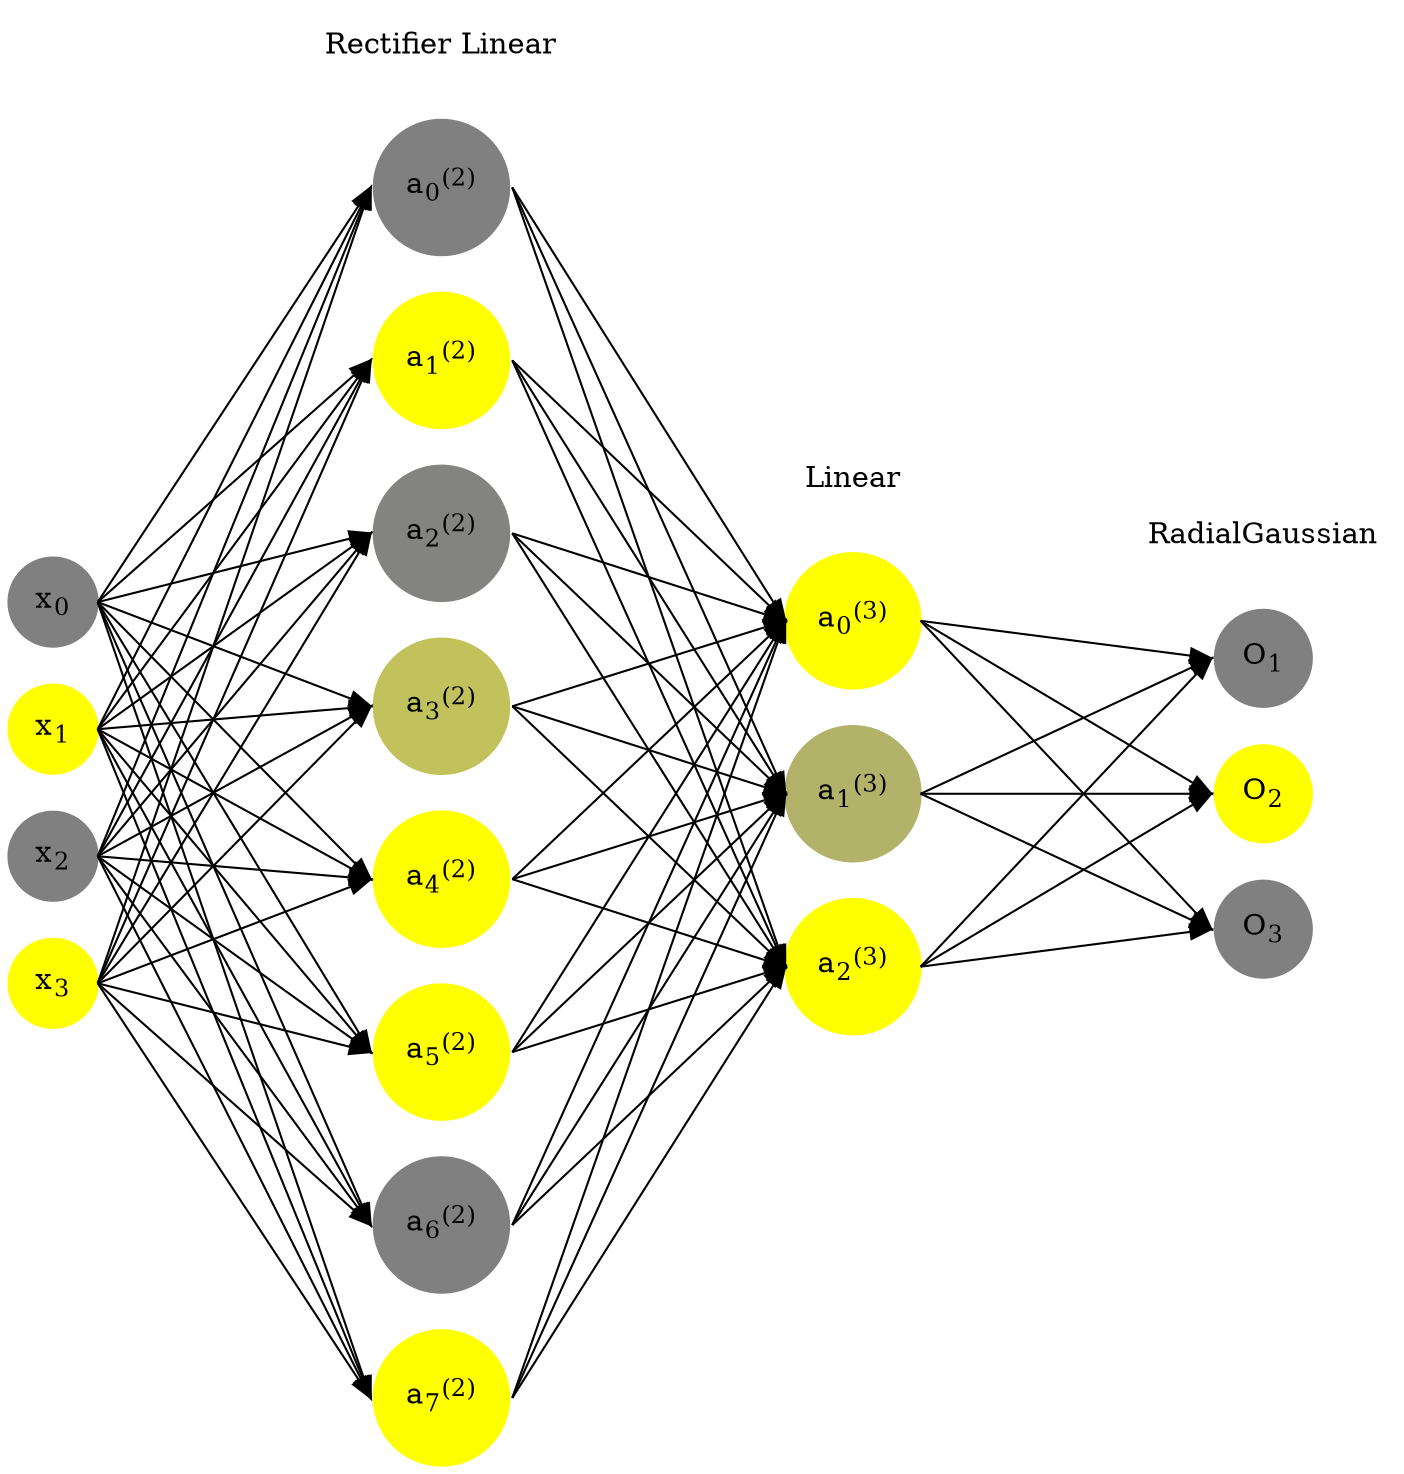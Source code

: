digraph G {
	rankdir = LR;
	splines=false;
	edge[style=invis];
	ranksep= 1.4;
	{
	node [shape=circle, color="0.1667, 0.0, 0.5", style=filled, fillcolor="0.1667, 0.0, 0.5"];
	x0 [label=<x<sub>0</sub>>];
	}
	{
	node [shape=circle, color="0.1667, 1.0, 1.0", style=filled, fillcolor="0.1667, 1.0, 1.0"];
	x1 [label=<x<sub>1</sub>>];
	}
	{
	node [shape=circle, color="0.1667, 0.0, 0.5", style=filled, fillcolor="0.1667, 0.0, 0.5"];
	x2 [label=<x<sub>2</sub>>];
	}
	{
	node [shape=circle, color="0.1667, 1.0, 1.0", style=filled, fillcolor="0.1667, 1.0, 1.0"];
	x3 [label=<x<sub>3</sub>>];
	}
	{
	node [shape=circle, color="0.1667, 0.000000, 0.500000", style=filled, fillcolor="0.1667, 0.000000, 0.500000"];
	a02 [label=<a<sub>0</sub><sup>(2)</sup>>];
	}
	{
	node [shape=circle, color="0.1667, 1.844160, 1.422080", style=filled, fillcolor="0.1667, 1.844160, 1.422080"];
	a12 [label=<a<sub>1</sub><sup>(2)</sup>>];
	}
	{
	node [shape=circle, color="0.1667, 0.028587, 0.514293", style=filled, fillcolor="0.1667, 0.028587, 0.514293"];
	a22 [label=<a<sub>2</sub><sup>(2)</sup>>];
	}
	{
	node [shape=circle, color="0.1667, 0.522783, 0.761391", style=filled, fillcolor="0.1667, 0.522783, 0.761391"];
	a32 [label=<a<sub>3</sub><sup>(2)</sup>>];
	}
	{
	node [shape=circle, color="0.1667, 1.055459, 1.027729", style=filled, fillcolor="0.1667, 1.055459, 1.027729"];
	a42 [label=<a<sub>4</sub><sup>(2)</sup>>];
	}
	{
	node [shape=circle, color="0.1667, 1.130015, 1.065007", style=filled, fillcolor="0.1667, 1.130015, 1.065007"];
	a52 [label=<a<sub>5</sub><sup>(2)</sup>>];
	}
	{
	node [shape=circle, color="0.1667, 0.000000, 0.500000", style=filled, fillcolor="0.1667, 0.000000, 0.500000"];
	a62 [label=<a<sub>6</sub><sup>(2)</sup>>];
	}
	{
	node [shape=circle, color="0.1667, 1.777300, 1.388650", style=filled, fillcolor="0.1667, 1.777300, 1.388650"];
	a72 [label=<a<sub>7</sub><sup>(2)</sup>>];
	}
	{
	node [shape=circle, color="0.1667, 3.120816, 2.060408", style=filled, fillcolor="0.1667, 3.120816, 2.060408"];
	a03 [label=<a<sub>0</sub><sup>(3)</sup>>];
	}
	{
	node [shape=circle, color="0.1667, 0.395921, 0.697961", style=filled, fillcolor="0.1667, 0.395921, 0.697961"];
	a13 [label=<a<sub>1</sub><sup>(3)</sup>>];
	}
	{
	node [shape=circle, color="0.1667, 3.174962, 2.087481", style=filled, fillcolor="0.1667, 3.174962, 2.087481"];
	a23 [label=<a<sub>2</sub><sup>(3)</sup>>];
	}
	{
	node [shape=circle, color="0.1667, 0.0, 0.5", style=filled, fillcolor="0.1667, 0.0, 0.5"];
	O1 [label=<O<sub>1</sub>>];
	}
	{
	node [shape=circle, color="0.1667, 1.0, 1.0", style=filled, fillcolor="0.1667, 1.0, 1.0"];
	O2 [label=<O<sub>2</sub>>];
	}
	{
	node [shape=circle, color="0.1667, 0.0, 0.5", style=filled, fillcolor="0.1667, 0.0, 0.5"];
	O3 [label=<O<sub>3</sub>>];
	}
	{
	rank=same;
	x0->x1->x2->x3;
	}
	{
	rank=same;
	a02->a12->a22->a32->a42->a52->a62->a72;
	}
	{
	rank=same;
	a03->a13->a23;
	}
	{
	rank=same;
	O1->O2->O3;
	}
	l1 [shape=plaintext,label="Rectifier Linear"];
	l1->a02;
	{rank=same; l1;a02};
	l2 [shape=plaintext,label="Linear"];
	l2->a03;
	{rank=same; l2;a03};
	l3 [shape=plaintext,label="RadialGaussian"];
	l3->O1;
	{rank=same; l3;O1};
edge[style=solid, tailport=e, headport=w];
	{x0;x1;x2;x3} -> {a02;a12;a22;a32;a42;a52;a62;a72};
	{a02;a12;a22;a32;a42;a52;a62;a72} -> {a03;a13;a23};
	{a03;a13;a23} -> {O1,O2,O3};
}